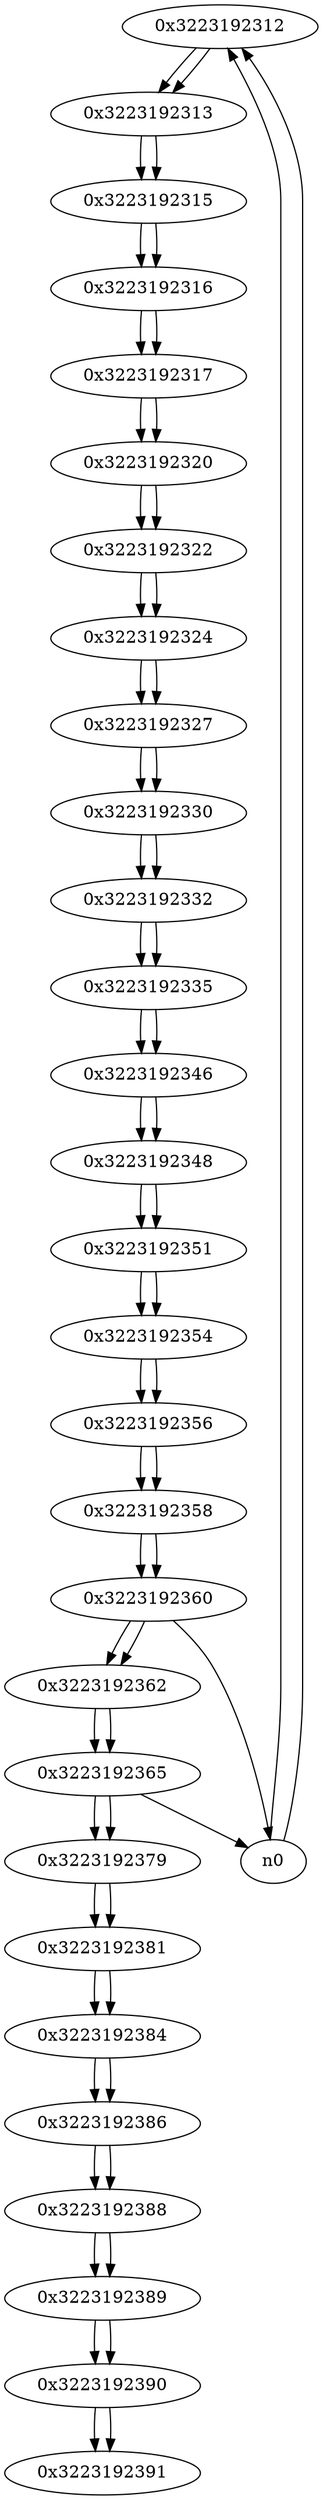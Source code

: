 digraph G{
/* nodes */
  n1 [label="0x3223192312"]
  n2 [label="0x3223192313"]
  n3 [label="0x3223192315"]
  n4 [label="0x3223192316"]
  n5 [label="0x3223192317"]
  n6 [label="0x3223192320"]
  n7 [label="0x3223192322"]
  n8 [label="0x3223192324"]
  n9 [label="0x3223192327"]
  n10 [label="0x3223192330"]
  n11 [label="0x3223192332"]
  n12 [label="0x3223192335"]
  n13 [label="0x3223192346"]
  n14 [label="0x3223192348"]
  n15 [label="0x3223192351"]
  n16 [label="0x3223192354"]
  n17 [label="0x3223192356"]
  n18 [label="0x3223192358"]
  n19 [label="0x3223192360"]
  n20 [label="0x3223192362"]
  n21 [label="0x3223192365"]
  n22 [label="0x3223192379"]
  n23 [label="0x3223192381"]
  n24 [label="0x3223192384"]
  n25 [label="0x3223192386"]
  n26 [label="0x3223192388"]
  n27 [label="0x3223192389"]
  n28 [label="0x3223192390"]
  n29 [label="0x3223192391"]
/* edges */
n1 -> n2;
n0 -> n1;
n0 -> n1;
n2 -> n3;
n1 -> n2;
n3 -> n4;
n2 -> n3;
n4 -> n5;
n3 -> n4;
n5 -> n6;
n4 -> n5;
n6 -> n7;
n5 -> n6;
n7 -> n8;
n6 -> n7;
n8 -> n9;
n7 -> n8;
n9 -> n10;
n8 -> n9;
n10 -> n11;
n9 -> n10;
n11 -> n12;
n10 -> n11;
n12 -> n13;
n11 -> n12;
n13 -> n14;
n12 -> n13;
n14 -> n15;
n13 -> n14;
n15 -> n16;
n14 -> n15;
n16 -> n17;
n15 -> n16;
n17 -> n18;
n16 -> n17;
n18 -> n19;
n17 -> n18;
n19 -> n20;
n19 -> n0;
n18 -> n19;
n20 -> n21;
n19 -> n20;
n21 -> n0;
n21 -> n22;
n20 -> n21;
n22 -> n23;
n21 -> n22;
n23 -> n24;
n22 -> n23;
n24 -> n25;
n23 -> n24;
n25 -> n26;
n24 -> n25;
n26 -> n27;
n25 -> n26;
n27 -> n28;
n26 -> n27;
n28 -> n29;
n27 -> n28;
n28 -> n29;
}
